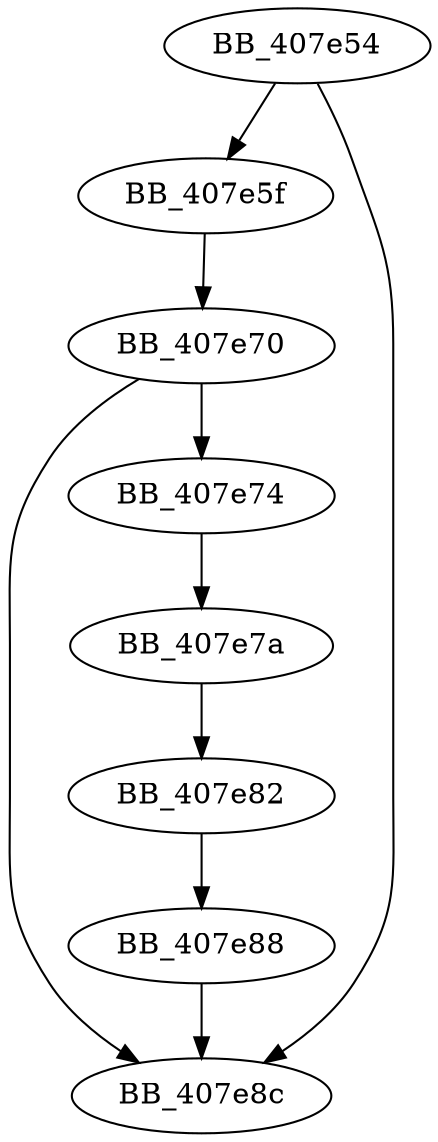 DiGraph _free{
BB_407e54->BB_407e5f
BB_407e54->BB_407e8c
BB_407e5f->BB_407e70
BB_407e70->BB_407e74
BB_407e70->BB_407e8c
BB_407e74->BB_407e7a
BB_407e7a->BB_407e82
BB_407e82->BB_407e88
BB_407e88->BB_407e8c
}
